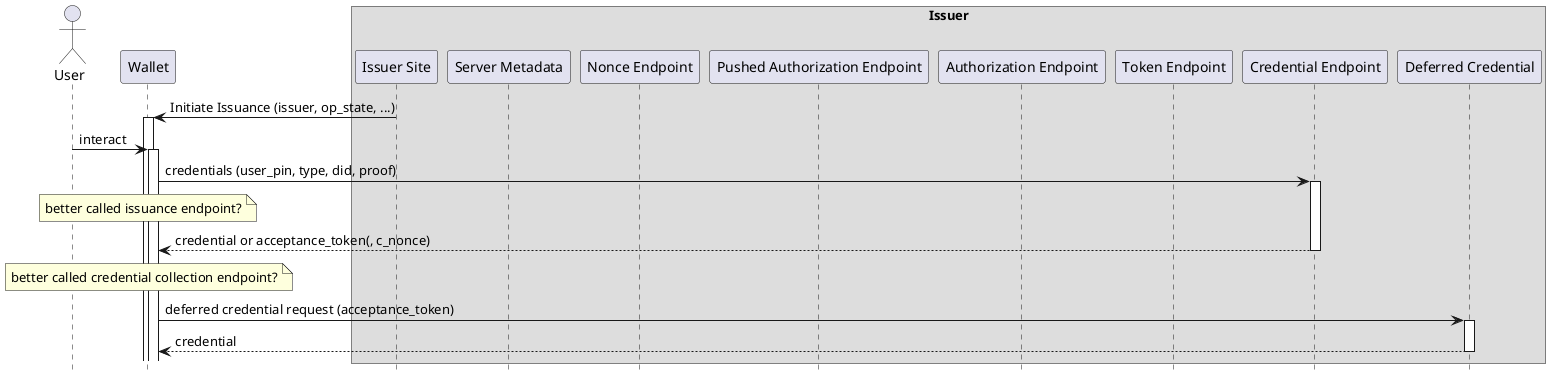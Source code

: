 @startuml

actor User as U
participant Wallet as W
box Issuer
participant "Issuer Site" as IS
participant "Server Metadata" as metadata
participant "Nonce Endpoint" as init
participant "Pushed Authorization Endpoint" as PAR
participant "Authorization Endpoint" as AS
participant "Token Endpoint" as T
participant "Credential Endpoint" as P
participant "Deferred Credential" as I
end box
autoactivate on
hide footbox

IS -> W: Initiate Issuance (issuer, op_state, ...)

U -> W: interact

W->P: credentials (user_pin, type, did, proof)
note over W: better called issuance endpoint?

return credential or acceptance_token(, c_nonce)

note over W: better called credential collection endpoint?
W->I: deferred credential request (acceptance_token)
return credential

@enduml